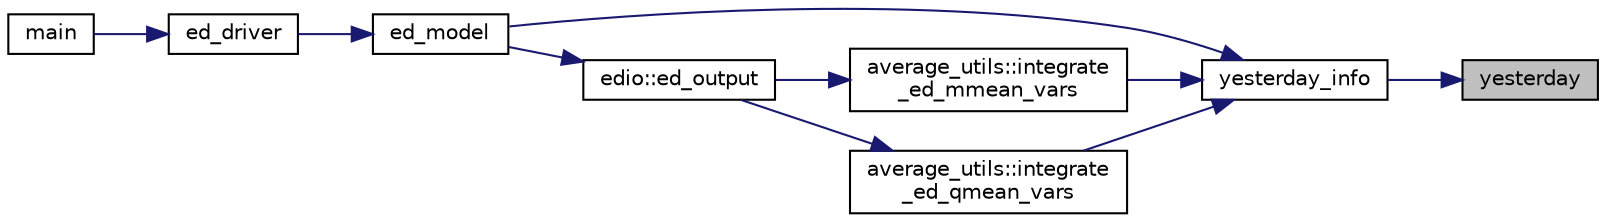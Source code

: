 digraph "yesterday"
{
 // LATEX_PDF_SIZE
  edge [fontname="Helvetica",fontsize="10",labelfontname="Helvetica",labelfontsize="10"];
  node [fontname="Helvetica",fontsize="10",shape=record];
  rankdir="RL";
  Node1 [label="yesterday",height=0.2,width=0.4,color="black", fillcolor="grey75", style="filled", fontcolor="black",tooltip=" "];
  Node1 -> Node2 [dir="back",color="midnightblue",fontsize="10",style="solid",fontname="Helvetica"];
  Node2 [label="yesterday_info",height=0.2,width=0.4,color="black", fillcolor="white", style="filled",URL="$invmondays_8f90.html#a6d745d15d052174ca53789e14ba301df",tooltip=" "];
  Node2 -> Node3 [dir="back",color="midnightblue",fontsize="10",style="solid",fontname="Helvetica"];
  Node3 [label="ed_model",height=0.2,width=0.4,color="black", fillcolor="white", style="filled",URL="$ed__model_8_f90.html#a9804b9ca3fcb1b4e17171d786d50c32c",tooltip="Begins, updates, and outputs results from ecosystem simulation."];
  Node3 -> Node4 [dir="back",color="midnightblue",fontsize="10",style="solid",fontname="Helvetica"];
  Node4 [label="ed_driver",height=0.2,width=0.4,color="black", fillcolor="white", style="filled",URL="$ed__driver_8_f90.html#a5706bd8bee60960fe8166de1870e47da",tooltip=" "];
  Node4 -> Node5 [dir="back",color="midnightblue",fontsize="10",style="solid",fontname="Helvetica"];
  Node5 [label="main",height=0.2,width=0.4,color="black", fillcolor="white", style="filled",URL="$edmain_8_f90.html#a8ec2266d83cd6c0b762cbcbc92c0af3d",tooltip=" "];
  Node2 -> Node6 [dir="back",color="midnightblue",fontsize="10",style="solid",fontname="Helvetica"];
  Node6 [label="average_utils::integrate\l_ed_mmean_vars",height=0.2,width=0.4,color="black", fillcolor="white", style="filled",URL="$namespaceaverage__utils.html#a24f0cd542ec9741c1bcc76e640498cd2",tooltip="This subroutine integrates most of the monthly mean variables. This sub-routine   is called after the..."];
  Node6 -> Node7 [dir="back",color="midnightblue",fontsize="10",style="solid",fontname="Helvetica"];
  Node7 [label="edio::ed_output",height=0.2,width=0.4,color="black", fillcolor="white", style="filled",URL="$namespaceedio.html#a7ce965022ac8a52d739c5819f06f8e43",tooltip=" "];
  Node7 -> Node3 [dir="back",color="midnightblue",fontsize="10",style="solid",fontname="Helvetica"];
  Node2 -> Node8 [dir="back",color="midnightblue",fontsize="10",style="solid",fontname="Helvetica"];
  Node8 [label="average_utils::integrate\l_ed_qmean_vars",height=0.2,width=0.4,color="black", fillcolor="white", style="filled",URL="$namespaceaverage__utils.html#af429d166f6097c18d6ab4ce05adbd31f",tooltip="This subroutine integrates most of the mean diel variables. This subroutine is called after the fmean..."];
  Node8 -> Node7 [dir="back",color="midnightblue",fontsize="10",style="solid",fontname="Helvetica"];
}
